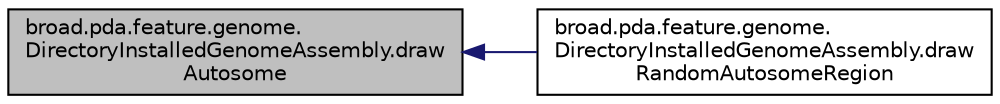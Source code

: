digraph "broad.pda.feature.genome.DirectoryInstalledGenomeAssembly.drawAutosome"
{
  edge [fontname="Helvetica",fontsize="10",labelfontname="Helvetica",labelfontsize="10"];
  node [fontname="Helvetica",fontsize="10",shape=record];
  rankdir="LR";
  Node1 [label="broad.pda.feature.genome.\lDirectoryInstalledGenomeAssembly.draw\lAutosome",height=0.2,width=0.4,color="black", fillcolor="grey75", style="filled" fontcolor="black"];
  Node1 -> Node2 [dir="back",color="midnightblue",fontsize="10",style="solid"];
  Node2 [label="broad.pda.feature.genome.\lDirectoryInstalledGenomeAssembly.draw\lRandomAutosomeRegion",height=0.2,width=0.4,color="black", fillcolor="white", style="filled",URL="$classbroad_1_1pda_1_1feature_1_1genome_1_1_directory_installed_genome_assembly.html#a29804a72a54c40725c80bb8d6b358687"];
}
